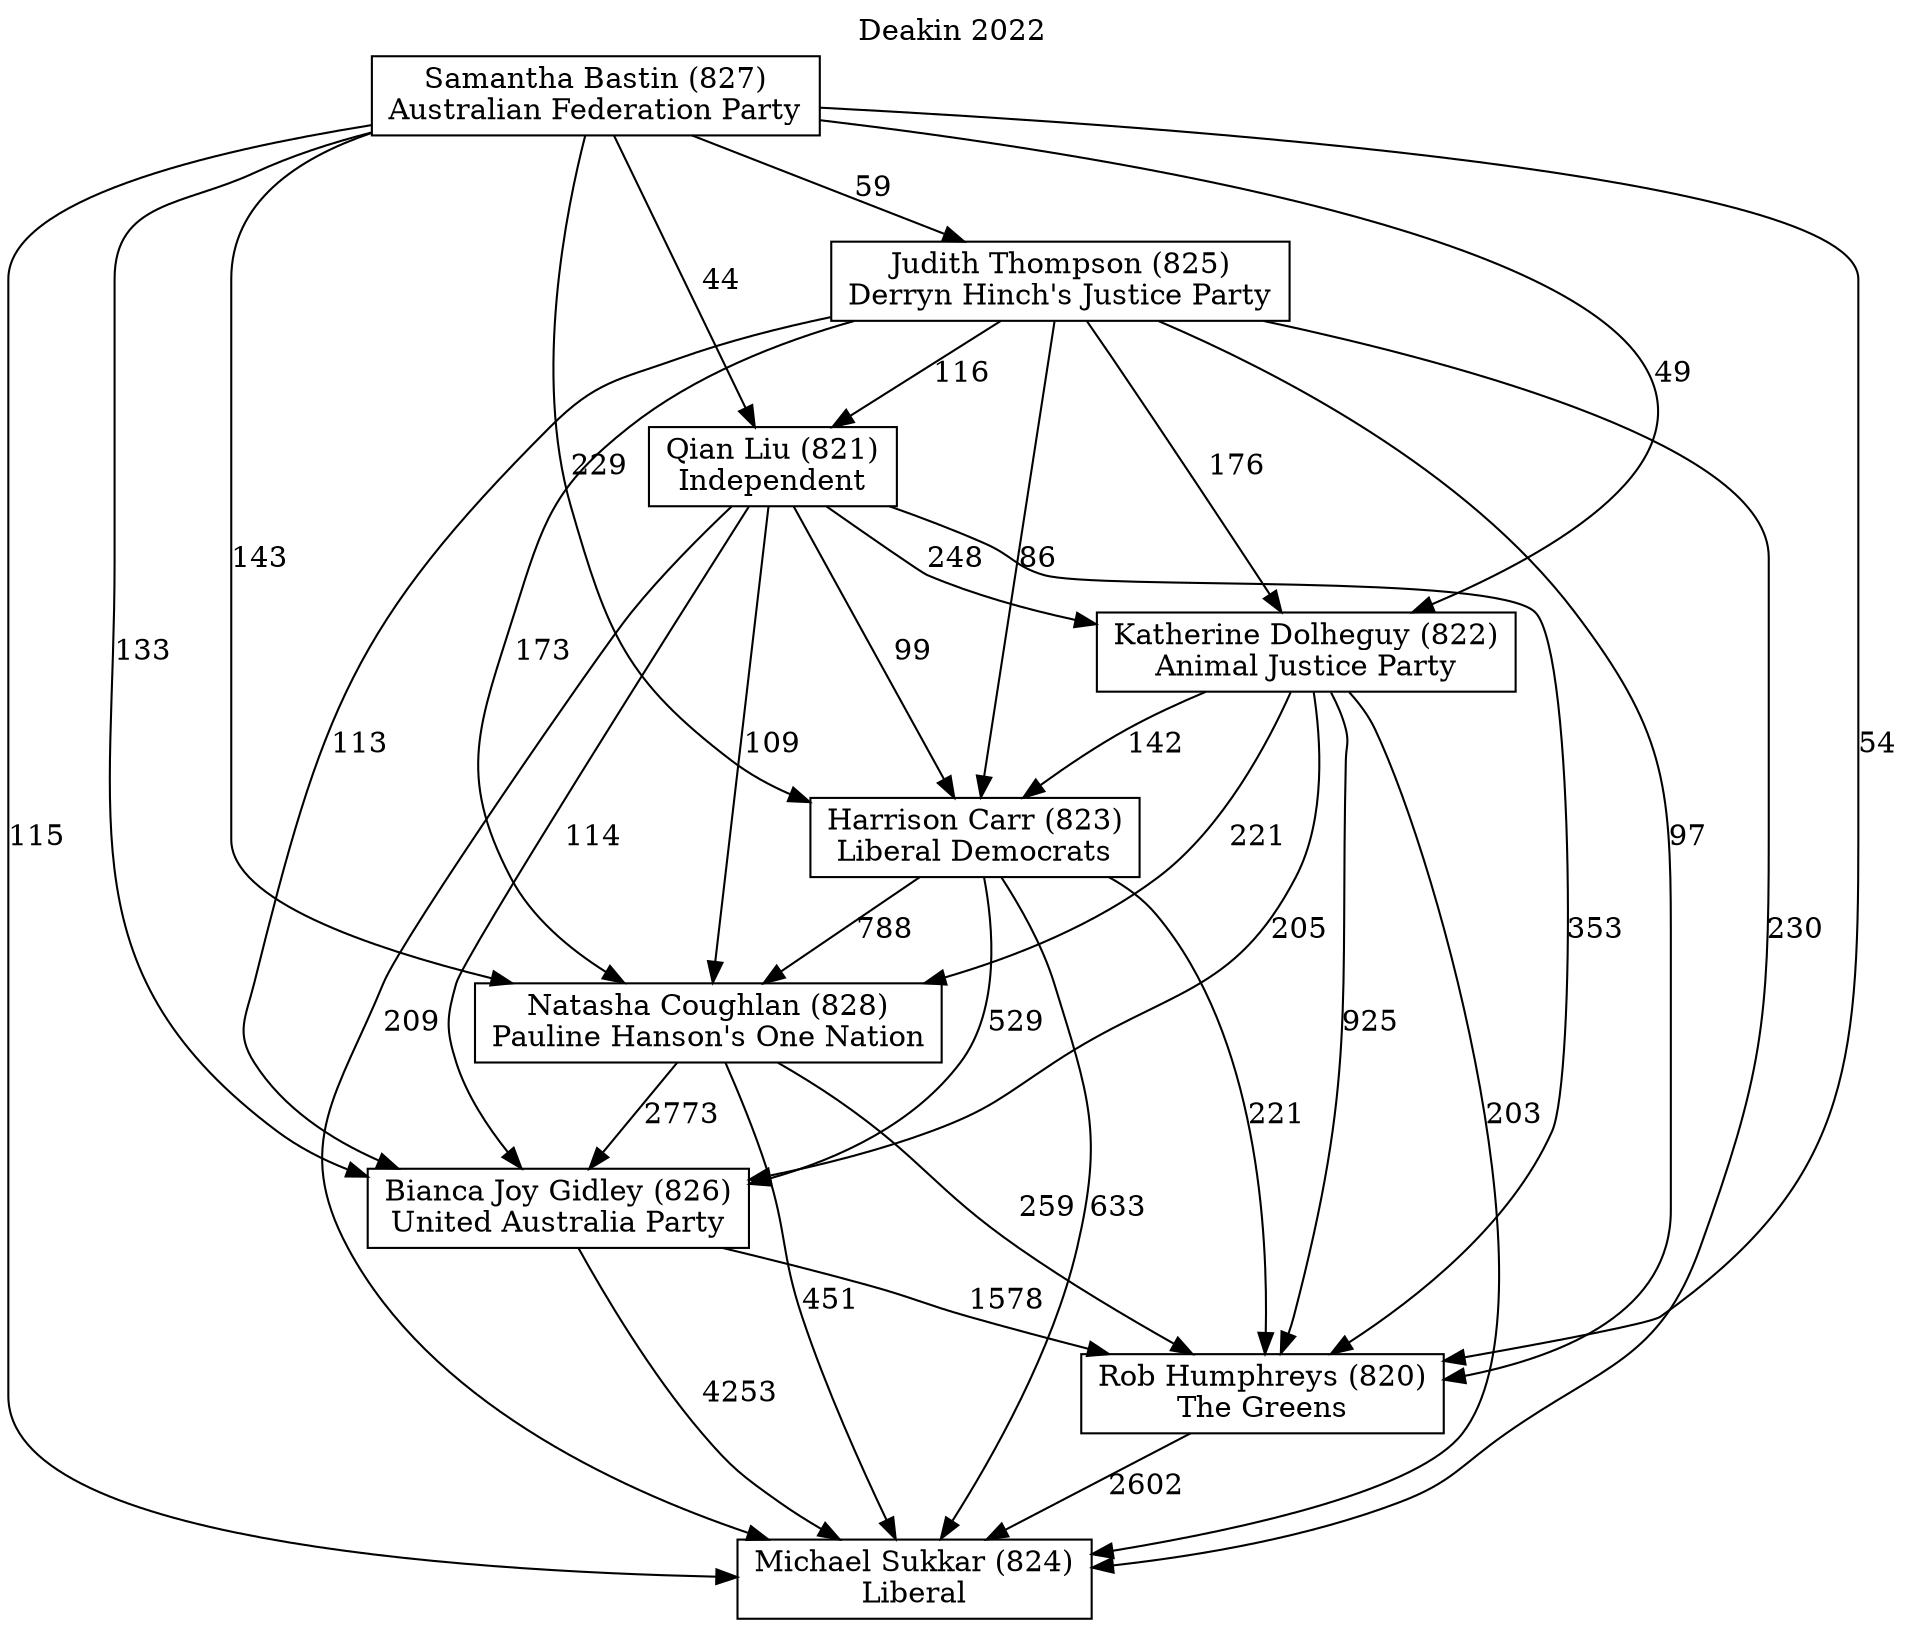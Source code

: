 // House preference flow
digraph "Michael Sukkar (824)_Deakin_2022" {
	graph [label="Deakin 2022" labelloc=t mclimit=10]
	node [shape=box]
	"Qian Liu (821)" [label="Qian Liu (821)
Independent"]
	"Michael Sukkar (824)" [label="Michael Sukkar (824)
Liberal"]
	"Natasha Coughlan (828)" [label="Natasha Coughlan (828)
Pauline Hanson's One Nation"]
	"Rob Humphreys (820)" [label="Rob Humphreys (820)
The Greens"]
	"Katherine Dolheguy (822)" [label="Katherine Dolheguy (822)
Animal Justice Party"]
	"Samantha Bastin (827)" [label="Samantha Bastin (827)
Australian Federation Party"]
	"Bianca Joy Gidley (826)" [label="Bianca Joy Gidley (826)
United Australia Party"]
	"Harrison Carr (823)" [label="Harrison Carr (823)
Liberal Democrats"]
	"Judith Thompson (825)" [label="Judith Thompson (825)
Derryn Hinch's Justice Party"]
	"Harrison Carr (823)" -> "Natasha Coughlan (828)" [label=788]
	"Samantha Bastin (827)" -> "Rob Humphreys (820)" [label=54]
	"Samantha Bastin (827)" -> "Harrison Carr (823)" [label=229]
	"Judith Thompson (825)" -> "Bianca Joy Gidley (826)" [label=113]
	"Samantha Bastin (827)" -> "Bianca Joy Gidley (826)" [label=133]
	"Qian Liu (821)" -> "Natasha Coughlan (828)" [label=109]
	"Katherine Dolheguy (822)" -> "Michael Sukkar (824)" [label=203]
	"Katherine Dolheguy (822)" -> "Rob Humphreys (820)" [label=925]
	"Samantha Bastin (827)" -> "Katherine Dolheguy (822)" [label=49]
	"Judith Thompson (825)" -> "Michael Sukkar (824)" [label=230]
	"Katherine Dolheguy (822)" -> "Harrison Carr (823)" [label=142]
	"Judith Thompson (825)" -> "Katherine Dolheguy (822)" [label=176]
	"Samantha Bastin (827)" -> "Qian Liu (821)" [label=44]
	"Harrison Carr (823)" -> "Michael Sukkar (824)" [label=633]
	"Samantha Bastin (827)" -> "Michael Sukkar (824)" [label=115]
	"Harrison Carr (823)" -> "Bianca Joy Gidley (826)" [label=529]
	"Qian Liu (821)" -> "Michael Sukkar (824)" [label=209]
	"Katherine Dolheguy (822)" -> "Natasha Coughlan (828)" [label=221]
	"Judith Thompson (825)" -> "Natasha Coughlan (828)" [label=173]
	"Judith Thompson (825)" -> "Harrison Carr (823)" [label=86]
	"Harrison Carr (823)" -> "Rob Humphreys (820)" [label=221]
	"Natasha Coughlan (828)" -> "Michael Sukkar (824)" [label=451]
	"Judith Thompson (825)" -> "Qian Liu (821)" [label=116]
	"Qian Liu (821)" -> "Bianca Joy Gidley (826)" [label=114]
	"Katherine Dolheguy (822)" -> "Bianca Joy Gidley (826)" [label=205]
	"Bianca Joy Gidley (826)" -> "Michael Sukkar (824)" [label=4253]
	"Rob Humphreys (820)" -> "Michael Sukkar (824)" [label=2602]
	"Samantha Bastin (827)" -> "Natasha Coughlan (828)" [label=143]
	"Bianca Joy Gidley (826)" -> "Rob Humphreys (820)" [label=1578]
	"Qian Liu (821)" -> "Katherine Dolheguy (822)" [label=248]
	"Qian Liu (821)" -> "Rob Humphreys (820)" [label=353]
	"Natasha Coughlan (828)" -> "Rob Humphreys (820)" [label=259]
	"Samantha Bastin (827)" -> "Judith Thompson (825)" [label=59]
	"Qian Liu (821)" -> "Harrison Carr (823)" [label=99]
	"Natasha Coughlan (828)" -> "Bianca Joy Gidley (826)" [label=2773]
	"Judith Thompson (825)" -> "Rob Humphreys (820)" [label=97]
}
